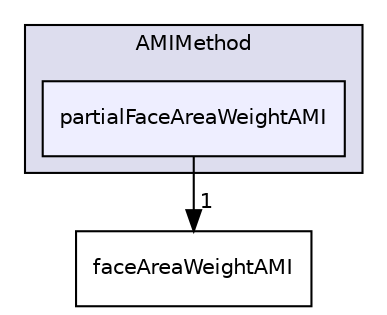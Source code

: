 digraph "src/meshTools/AMIInterpolation/AMIInterpolation/AMIMethod/partialFaceAreaWeightAMI" {
  bgcolor=transparent;
  compound=true
  node [ fontsize="10", fontname="Helvetica"];
  edge [ labelfontsize="10", labelfontname="Helvetica"];
  subgraph clusterdir_ae2d92df690883ffa2776ae6ca73d07f {
    graph [ bgcolor="#ddddee", pencolor="black", label="AMIMethod" fontname="Helvetica", fontsize="10", URL="dir_ae2d92df690883ffa2776ae6ca73d07f.html"]
  dir_ad9d8e9fee86093356c24620bf7ab477 [shape=box, label="partialFaceAreaWeightAMI", style="filled", fillcolor="#eeeeff", pencolor="black", URL="dir_ad9d8e9fee86093356c24620bf7ab477.html"];
  }
  dir_c23e4713d3f832484a4a5ab10f68d109 [shape=box label="faceAreaWeightAMI" URL="dir_c23e4713d3f832484a4a5ab10f68d109.html"];
  dir_ad9d8e9fee86093356c24620bf7ab477->dir_c23e4713d3f832484a4a5ab10f68d109 [headlabel="1", labeldistance=1.5 headhref="dir_001816_001814.html"];
}
